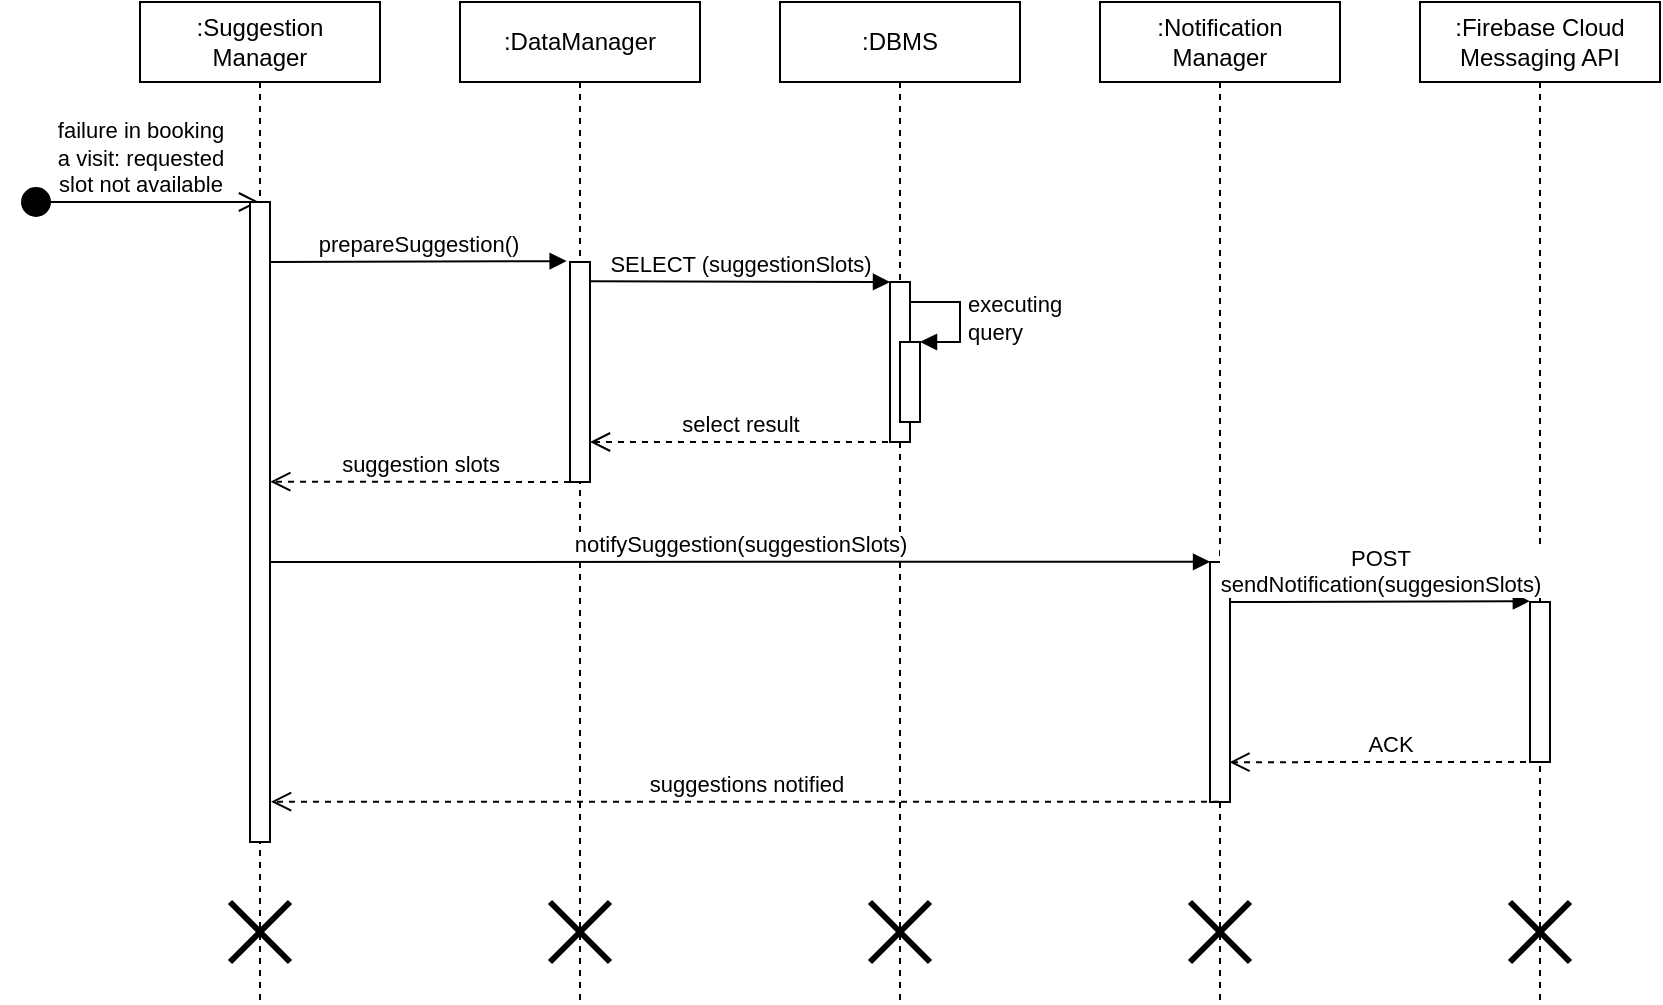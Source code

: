 <mxfile version="14.1.1" type="device"><diagram id="_IgWEoMcnVX5448soToQ" name="Page-1"><mxGraphModel dx="1038" dy="580" grid="1" gridSize="10" guides="1" tooltips="1" connect="1" arrows="1" fold="1" page="1" pageScale="1" pageWidth="827" pageHeight="1169" math="0" shadow="0"><root><mxCell id="0"/><mxCell id="1" parent="0"/><mxCell id="tkIOPvDVLWxUi3LxIyLr-7" value=":Suggestion&lt;br&gt;Manager" style="shape=umlLifeline;perimeter=lifelinePerimeter;whiteSpace=wrap;html=1;container=1;collapsible=0;recursiveResize=0;outlineConnect=0;" vertex="1" parent="1"><mxGeometry x="80" y="40" width="120" height="500" as="geometry"/></mxCell><mxCell id="tkIOPvDVLWxUi3LxIyLr-32" value="" style="shape=umlDestroy;whiteSpace=wrap;html=1;strokeWidth=3;" vertex="1" parent="tkIOPvDVLWxUi3LxIyLr-7"><mxGeometry x="45" y="450" width="30" height="30" as="geometry"/></mxCell><mxCell id="tkIOPvDVLWxUi3LxIyLr-8" value=":Notification&lt;br&gt;Manager" style="shape=umlLifeline;perimeter=lifelinePerimeter;whiteSpace=wrap;html=1;container=1;collapsible=0;recursiveResize=0;outlineConnect=0;" vertex="1" parent="1"><mxGeometry x="560" y="40" width="120" height="500" as="geometry"/></mxCell><mxCell id="tkIOPvDVLWxUi3LxIyLr-9" value=":DataManager" style="shape=umlLifeline;perimeter=lifelinePerimeter;whiteSpace=wrap;html=1;container=1;collapsible=0;recursiveResize=0;outlineConnect=0;" vertex="1" parent="1"><mxGeometry x="240" y="40" width="120" height="500" as="geometry"/></mxCell><mxCell id="tkIOPvDVLWxUi3LxIyLr-10" value=":DBMS" style="shape=umlLifeline;perimeter=lifelinePerimeter;whiteSpace=wrap;html=1;container=1;collapsible=0;recursiveResize=0;outlineConnect=0;" vertex="1" parent="1"><mxGeometry x="400" y="40" width="120" height="500" as="geometry"/></mxCell><mxCell id="tkIOPvDVLWxUi3LxIyLr-11" value=":Firebase Cloud&lt;br&gt;Messaging API" style="shape=umlLifeline;perimeter=lifelinePerimeter;whiteSpace=wrap;html=1;container=1;collapsible=0;recursiveResize=0;outlineConnect=0;" vertex="1" parent="1"><mxGeometry x="720" y="40" width="120" height="500" as="geometry"/></mxCell><mxCell id="tkIOPvDVLWxUi3LxIyLr-12" value="failure in booking &lt;br&gt;a visit:&amp;nbsp;requested &lt;br&gt;slot not available" style="html=1;verticalAlign=bottom;startArrow=circle;startFill=1;endArrow=open;startSize=6;endSize=8;" edge="1" parent="1"><mxGeometry width="80" relative="1" as="geometry"><mxPoint x="20" y="140" as="sourcePoint"/><mxPoint x="139.5" y="140" as="targetPoint"/></mxGeometry></mxCell><mxCell id="tkIOPvDVLWxUi3LxIyLr-13" value="prepareSuggestion()" style="html=1;verticalAlign=bottom;endArrow=block;entryX=-0.167;entryY=-0.004;entryDx=0;entryDy=0;entryPerimeter=0;" edge="1" parent="1" target="tkIOPvDVLWxUi3LxIyLr-17"><mxGeometry width="80" relative="1" as="geometry"><mxPoint x="145" y="170" as="sourcePoint"/><mxPoint x="235" y="170" as="targetPoint"/></mxGeometry></mxCell><mxCell id="tkIOPvDVLWxUi3LxIyLr-14" value="SELECT (suggestionSlots)" style="html=1;verticalAlign=bottom;endArrow=block;exitX=1.011;exitY=0.087;exitDx=0;exitDy=0;exitPerimeter=0;" edge="1" parent="1" source="tkIOPvDVLWxUi3LxIyLr-17" target="tkIOPvDVLWxUi3LxIyLr-15"><mxGeometry width="80" relative="1" as="geometry"><mxPoint x="340" y="180" as="sourcePoint"/><mxPoint x="420" y="180" as="targetPoint"/></mxGeometry></mxCell><mxCell id="tkIOPvDVLWxUi3LxIyLr-15" value="" style="html=1;points=[];perimeter=orthogonalPerimeter;" vertex="1" parent="1"><mxGeometry x="455" y="180" width="10" height="80" as="geometry"/></mxCell><mxCell id="tkIOPvDVLWxUi3LxIyLr-16" value="" style="html=1;points=[];perimeter=orthogonalPerimeter;" vertex="1" parent="1"><mxGeometry x="135" y="140" width="10" height="320" as="geometry"/></mxCell><mxCell id="tkIOPvDVLWxUi3LxIyLr-17" value="" style="html=1;points=[];perimeter=orthogonalPerimeter;" vertex="1" parent="1"><mxGeometry x="295" y="170" width="10" height="110" as="geometry"/></mxCell><mxCell id="tkIOPvDVLWxUi3LxIyLr-21" value="" style="html=1;points=[];perimeter=orthogonalPerimeter;" vertex="1" parent="1"><mxGeometry x="460" y="210" width="10" height="40" as="geometry"/></mxCell><mxCell id="tkIOPvDVLWxUi3LxIyLr-22" value="executing&lt;br&gt;query" style="edgeStyle=orthogonalEdgeStyle;html=1;align=left;spacingLeft=2;endArrow=block;rounded=0;entryX=1;entryY=0;" edge="1" target="tkIOPvDVLWxUi3LxIyLr-21" parent="1"><mxGeometry relative="1" as="geometry"><mxPoint x="465" y="190" as="sourcePoint"/><Array as="points"><mxPoint x="490" y="190"/></Array></mxGeometry></mxCell><mxCell id="tkIOPvDVLWxUi3LxIyLr-23" value="select result" style="html=1;verticalAlign=bottom;endArrow=open;dashed=1;endSize=8;" edge="1" parent="1" target="tkIOPvDVLWxUi3LxIyLr-17"><mxGeometry relative="1" as="geometry"><mxPoint x="454" y="260" as="sourcePoint"/><mxPoint x="374" y="260" as="targetPoint"/></mxGeometry></mxCell><mxCell id="tkIOPvDVLWxUi3LxIyLr-24" value="suggestion slots" style="html=1;verticalAlign=bottom;endArrow=open;dashed=1;endSize=8;entryX=1.013;entryY=0.437;entryDx=0;entryDy=0;entryPerimeter=0;" edge="1" parent="1" target="tkIOPvDVLWxUi3LxIyLr-16"><mxGeometry relative="1" as="geometry"><mxPoint x="295" y="280" as="sourcePoint"/><mxPoint x="245" y="280" as="targetPoint"/></mxGeometry></mxCell><mxCell id="tkIOPvDVLWxUi3LxIyLr-25" value="notifySuggestion(suggestionSlots)" style="html=1;verticalAlign=bottom;endArrow=block;entryX=0.004;entryY=-0.001;entryDx=0;entryDy=0;entryPerimeter=0;" edge="1" parent="1" target="tkIOPvDVLWxUi3LxIyLr-26"><mxGeometry width="80" relative="1" as="geometry"><mxPoint x="145" y="320" as="sourcePoint"/><mxPoint x="505" y="320" as="targetPoint"/></mxGeometry></mxCell><mxCell id="tkIOPvDVLWxUi3LxIyLr-26" value="" style="html=1;points=[];perimeter=orthogonalPerimeter;" vertex="1" parent="1"><mxGeometry x="615" y="320" width="10" height="120" as="geometry"/></mxCell><mxCell id="tkIOPvDVLWxUi3LxIyLr-27" value="POST &lt;br&gt;sendNotification(suggesionSlots)" style="html=1;verticalAlign=bottom;endArrow=block;entryX=-0.007;entryY=-0.005;entryDx=0;entryDy=0;entryPerimeter=0;" edge="1" parent="1" target="tkIOPvDVLWxUi3LxIyLr-28"><mxGeometry width="80" relative="1" as="geometry"><mxPoint x="625" y="340" as="sourcePoint"/><mxPoint x="705" y="340" as="targetPoint"/></mxGeometry></mxCell><mxCell id="tkIOPvDVLWxUi3LxIyLr-28" value="" style="html=1;points=[];perimeter=orthogonalPerimeter;" vertex="1" parent="1"><mxGeometry x="775" y="340" width="10" height="80" as="geometry"/></mxCell><mxCell id="tkIOPvDVLWxUi3LxIyLr-30" value="ACK" style="html=1;verticalAlign=bottom;endArrow=open;dashed=1;endSize=8;entryX=0.974;entryY=0.834;entryDx=0;entryDy=0;entryPerimeter=0;" edge="1" parent="1" target="tkIOPvDVLWxUi3LxIyLr-26"><mxGeometry relative="1" as="geometry"><mxPoint x="785" y="420" as="sourcePoint"/><mxPoint x="705" y="420" as="targetPoint"/></mxGeometry></mxCell><mxCell id="tkIOPvDVLWxUi3LxIyLr-31" value="suggestions notified" style="html=1;verticalAlign=bottom;endArrow=open;dashed=1;endSize=8;entryX=1.052;entryY=0.937;entryDx=0;entryDy=0;entryPerimeter=0;" edge="1" parent="1" source="tkIOPvDVLWxUi3LxIyLr-8" target="tkIOPvDVLWxUi3LxIyLr-16"><mxGeometry relative="1" as="geometry"><mxPoint x="540" y="440" as="sourcePoint"/><mxPoint x="225" y="440" as="targetPoint"/></mxGeometry></mxCell><mxCell id="tkIOPvDVLWxUi3LxIyLr-33" value="" style="shape=umlDestroy;whiteSpace=wrap;html=1;strokeWidth=3;" vertex="1" parent="1"><mxGeometry x="285" y="490" width="30" height="30" as="geometry"/></mxCell><mxCell id="tkIOPvDVLWxUi3LxIyLr-34" value="" style="shape=umlDestroy;whiteSpace=wrap;html=1;strokeWidth=3;" vertex="1" parent="1"><mxGeometry x="445" y="490" width="30" height="30" as="geometry"/></mxCell><mxCell id="tkIOPvDVLWxUi3LxIyLr-35" value="" style="shape=umlDestroy;whiteSpace=wrap;html=1;strokeWidth=3;" vertex="1" parent="1"><mxGeometry x="605" y="490" width="30" height="30" as="geometry"/></mxCell><mxCell id="tkIOPvDVLWxUi3LxIyLr-36" value="" style="shape=umlDestroy;whiteSpace=wrap;html=1;strokeWidth=3;" vertex="1" parent="1"><mxGeometry x="765" y="490" width="30" height="30" as="geometry"/></mxCell></root></mxGraphModel></diagram></mxfile>